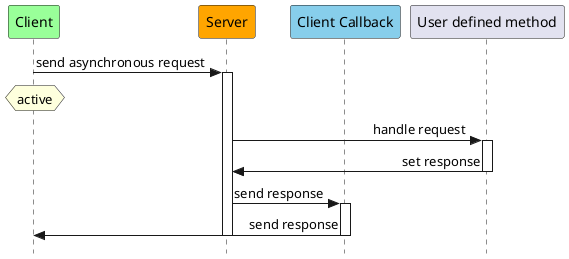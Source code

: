 @startuml
skinparam sequenceMessageAlign right
skinparam style strictuml
participant Client #99FF99
participant Server #orange
participant "Client Callback" #87CEEB

Client -> Server : send asynchronous request
' activate Client
hnote over Client : active
activate Server
Server -> "User defined method" : handle request
activate "User defined method"
"User defined method" -> Server: set response
deactivate "User defined method"

Server -> "Client Callback": send response
activate "Client Callback"
"Client Callback" -> Client : send response
deactivate "Client Callback"
deactivate Server
@enduml


